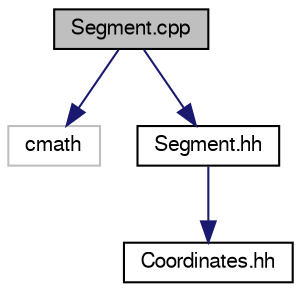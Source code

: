 digraph G
{
  edge [fontname="FreeSans",fontsize="10",labelfontname="FreeSans",labelfontsize="10"];
  node [fontname="FreeSans",fontsize="10",shape=record];
  Node1 [label="Segment.cpp",height=0.2,width=0.4,color="black", fillcolor="grey75", style="filled" fontcolor="black"];
  Node1 -> Node2 [color="midnightblue",fontsize="10",style="solid",fontname="FreeSans"];
  Node2 [label="cmath",height=0.2,width=0.4,color="grey75", fillcolor="white", style="filled"];
  Node1 -> Node3 [color="midnightblue",fontsize="10",style="solid",fontname="FreeSans"];
  Node3 [label="Segment.hh",height=0.2,width=0.4,color="black", fillcolor="white", style="filled",URL="$Segment_8hh.html",tooltip="Zawiera opis klasy Segment."];
  Node3 -> Node4 [color="midnightblue",fontsize="10",style="solid",fontname="FreeSans"];
  Node4 [label="Coordinates.hh",height=0.2,width=0.4,color="black", fillcolor="white", style="filled",URL="$Coordinates_8hh.html",tooltip="Zawiera opis klasy Coordinates."];
}

